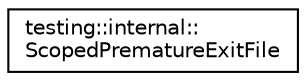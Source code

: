 digraph "Иерархия классов. Графический вид."
{
 // LATEX_PDF_SIZE
  edge [fontname="Helvetica",fontsize="10",labelfontname="Helvetica",labelfontsize="10"];
  node [fontname="Helvetica",fontsize="10",shape=record];
  rankdir="LR";
  Node0 [label="testing::internal::\lScopedPrematureExitFile",height=0.2,width=0.4,color="black", fillcolor="white", style="filled",URL="$classtesting_1_1internal_1_1ScopedPrematureExitFile.html",tooltip=" "];
}
